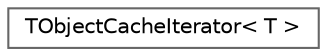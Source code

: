 digraph "Graphical Class Hierarchy"
{
 // INTERACTIVE_SVG=YES
 // LATEX_PDF_SIZE
  bgcolor="transparent";
  edge [fontname=Helvetica,fontsize=10,labelfontname=Helvetica,labelfontsize=10];
  node [fontname=Helvetica,fontsize=10,shape=box,height=0.2,width=0.4];
  rankdir="LR";
  Node0 [id="Node000000",label="TObjectCacheIterator\< T \>",height=0.2,width=0.4,color="grey40", fillcolor="white", style="filled",URL="$d4/d51/classTObjectCacheIterator.html",tooltip="Class to abstract implementation details of the containers used inside the object cache so they can b..."];
}
